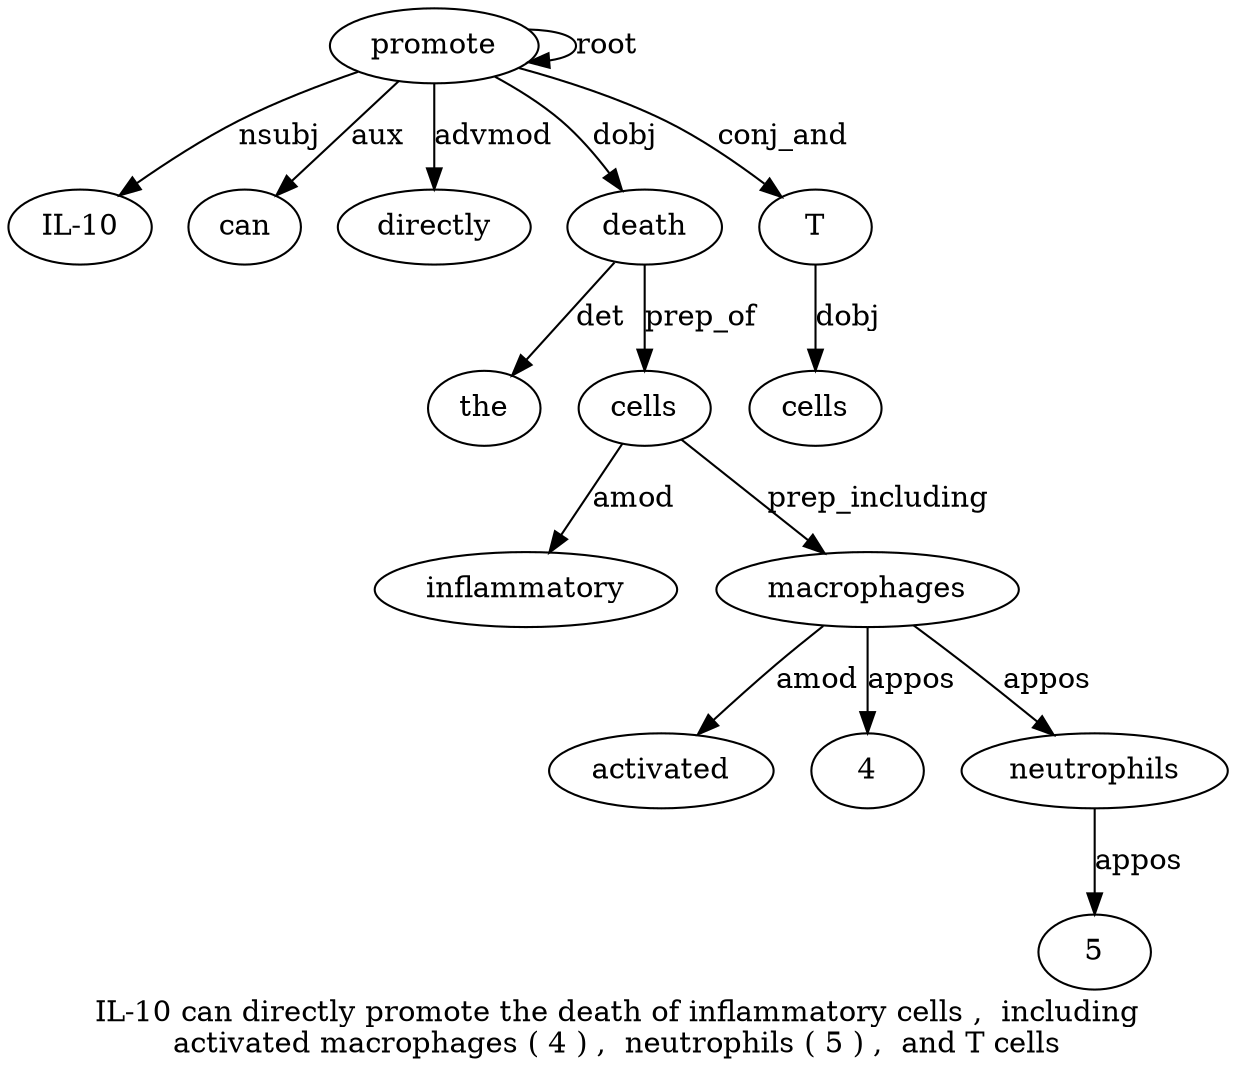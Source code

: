 digraph "IL-10 can directly promote the death of inflammatory cells ,  including activated macrophages ( 4 ) ,  neutrophils ( 5 ) ,  and T cells" {
label="IL-10 can directly promote the death of inflammatory cells ,  including
activated macrophages ( 4 ) ,  neutrophils ( 5 ) ,  and T cells";
promote4 [style=filled, fillcolor=white, label=promote];
"IL-10" [style=filled, fillcolor=white, label="IL-10"];
promote4 -> "IL-10"  [label=nsubj];
can2 [style=filled, fillcolor=white, label=can];
promote4 -> can2  [label=aux];
directly3 [style=filled, fillcolor=white, label=directly];
promote4 -> directly3  [label=advmod];
promote4 -> promote4  [label=root];
death6 [style=filled, fillcolor=white, label=death];
the5 [style=filled, fillcolor=white, label=the];
death6 -> the5  [label=det];
promote4 -> death6  [label=dobj];
cells9 [style=filled, fillcolor=white, label=cells];
inflammatory8 [style=filled, fillcolor=white, label=inflammatory];
cells9 -> inflammatory8  [label=amod];
death6 -> cells9  [label=prep_of];
macrophages13 [style=filled, fillcolor=white, label=macrophages];
activated12 [style=filled, fillcolor=white, label=activated];
macrophages13 -> activated12  [label=amod];
cells9 -> macrophages13  [label=prep_including];
415 [style=filled, fillcolor=white, label=4];
macrophages13 -> 415  [label=appos];
neutrophils18 [style=filled, fillcolor=white, label=neutrophils];
macrophages13 -> neutrophils18  [label=appos];
520 [style=filled, fillcolor=white, label=5];
neutrophils18 -> 520  [label=appos];
T24 [style=filled, fillcolor=white, label=T];
promote4 -> T24  [label=conj_and];
cells25 [style=filled, fillcolor=white, label=cells];
T24 -> cells25  [label=dobj];
}
